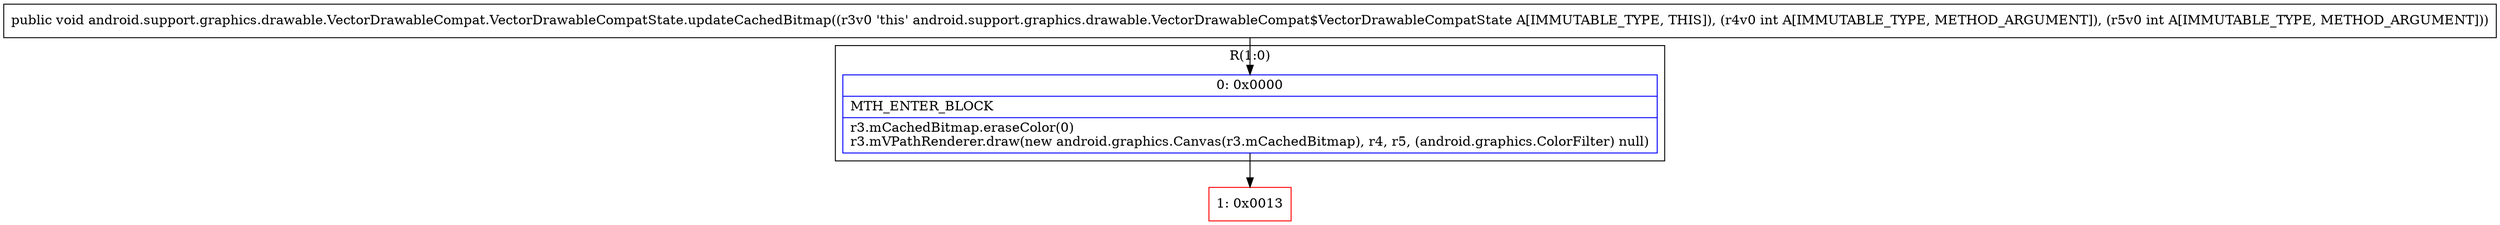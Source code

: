 digraph "CFG forandroid.support.graphics.drawable.VectorDrawableCompat.VectorDrawableCompatState.updateCachedBitmap(II)V" {
subgraph cluster_Region_61431565 {
label = "R(1:0)";
node [shape=record,color=blue];
Node_0 [shape=record,label="{0\:\ 0x0000|MTH_ENTER_BLOCK\l|r3.mCachedBitmap.eraseColor(0)\lr3.mVPathRenderer.draw(new android.graphics.Canvas(r3.mCachedBitmap), r4, r5, (android.graphics.ColorFilter) null)\l}"];
}
Node_1 [shape=record,color=red,label="{1\:\ 0x0013}"];
MethodNode[shape=record,label="{public void android.support.graphics.drawable.VectorDrawableCompat.VectorDrawableCompatState.updateCachedBitmap((r3v0 'this' android.support.graphics.drawable.VectorDrawableCompat$VectorDrawableCompatState A[IMMUTABLE_TYPE, THIS]), (r4v0 int A[IMMUTABLE_TYPE, METHOD_ARGUMENT]), (r5v0 int A[IMMUTABLE_TYPE, METHOD_ARGUMENT])) }"];
MethodNode -> Node_0;
Node_0 -> Node_1;
}

